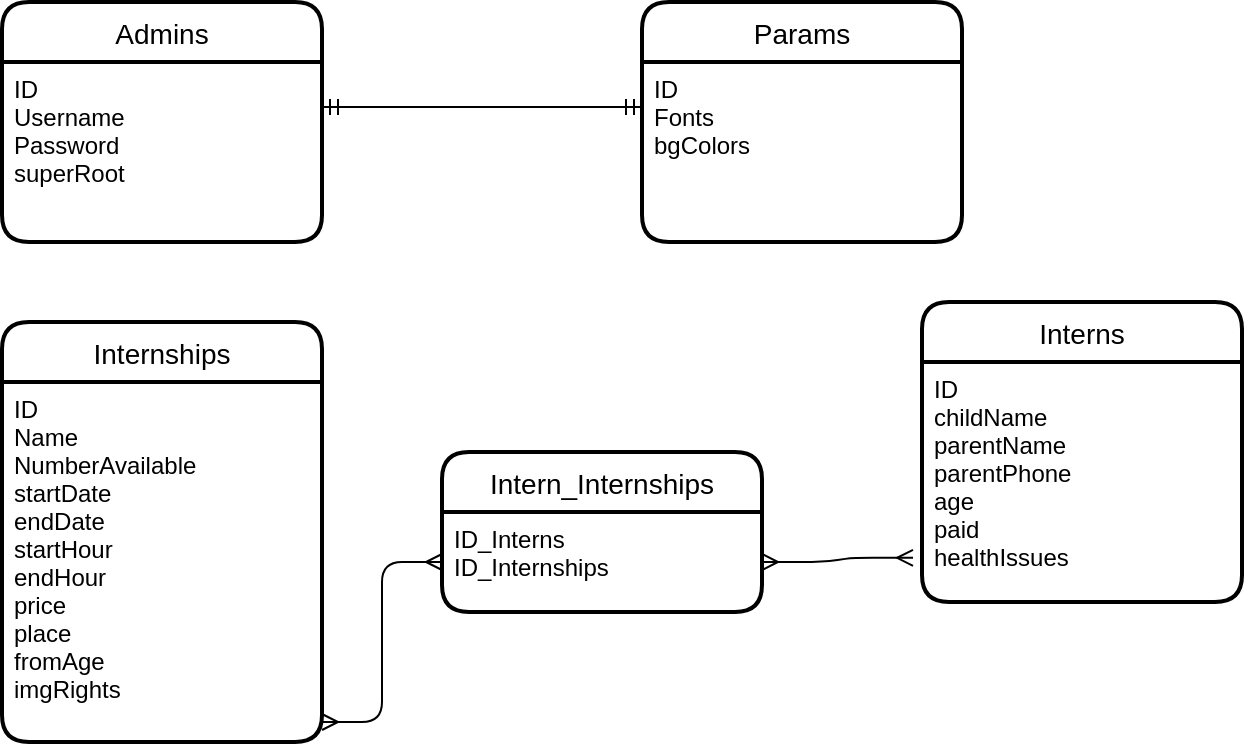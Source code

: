 <mxfile>
    <diagram id="WaqWd-kPIALvzAuEo6xh" name="Page-1">
        <mxGraphModel dx="869" dy="384" grid="1" gridSize="10" guides="1" tooltips="1" connect="1" arrows="1" fold="1" page="1" pageScale="1" pageWidth="1169" pageHeight="827" math="0" shadow="0">
            <root>
                <mxCell id="0"/>
                <mxCell id="1" parent="0"/>
                <mxCell id="3" value="Admins" style="swimlane;childLayout=stackLayout;horizontal=1;startSize=30;horizontalStack=0;rounded=1;fontSize=14;fontStyle=0;strokeWidth=2;resizeParent=0;resizeLast=1;shadow=0;dashed=0;align=center;" vertex="1" parent="1">
                    <mxGeometry x="40" y="40" width="160" height="120" as="geometry"/>
                </mxCell>
                <mxCell id="4" value="ID&#10;Username&#10;Password&#10;superRoot&#10;" style="align=left;strokeColor=none;fillColor=none;spacingLeft=4;fontSize=12;verticalAlign=top;resizable=0;rotatable=0;part=1;" vertex="1" parent="3">
                    <mxGeometry y="30" width="160" height="90" as="geometry"/>
                </mxCell>
                <mxCell id="5" value="Params" style="swimlane;childLayout=stackLayout;horizontal=1;startSize=30;horizontalStack=0;rounded=1;fontSize=14;fontStyle=0;strokeWidth=2;resizeParent=0;resizeLast=1;shadow=0;dashed=0;align=center;" vertex="1" parent="1">
                    <mxGeometry x="360" y="40" width="160" height="120" as="geometry"/>
                </mxCell>
                <mxCell id="6" value="ID&#10;Fonts&#10;bgColors" style="align=left;strokeColor=none;fillColor=none;spacingLeft=4;fontSize=12;verticalAlign=top;resizable=0;rotatable=0;part=1;" vertex="1" parent="5">
                    <mxGeometry y="30" width="160" height="90" as="geometry"/>
                </mxCell>
                <mxCell id="7" value="" style="edgeStyle=entityRelationEdgeStyle;fontSize=12;html=1;endArrow=ERmandOne;startArrow=ERmandOne;exitX=1;exitY=0.25;exitDx=0;exitDy=0;entryX=0;entryY=0.25;entryDx=0;entryDy=0;" edge="1" parent="1" source="4" target="6">
                    <mxGeometry width="100" height="100" relative="1" as="geometry">
                        <mxPoint x="360" y="190" as="sourcePoint"/>
                        <mxPoint x="460" y="90" as="targetPoint"/>
                    </mxGeometry>
                </mxCell>
                <mxCell id="8" value="Internships" style="swimlane;childLayout=stackLayout;horizontal=1;startSize=30;horizontalStack=0;rounded=1;fontSize=14;fontStyle=0;strokeWidth=2;resizeParent=0;resizeLast=1;shadow=0;dashed=0;align=center;" vertex="1" parent="1">
                    <mxGeometry x="40" y="200" width="160" height="210" as="geometry"/>
                </mxCell>
                <mxCell id="9" value="ID&#10;Name&#10;NumberAvailable&#10;startDate&#10;endDate&#10;startHour&#10;endHour&#10;price&#10;place&#10;fromAge&#10;imgRights&#10;" style="align=left;strokeColor=none;fillColor=none;spacingLeft=4;fontSize=12;verticalAlign=top;resizable=0;rotatable=0;part=1;" vertex="1" parent="8">
                    <mxGeometry y="30" width="160" height="180" as="geometry"/>
                </mxCell>
                <mxCell id="10" value="Intern_Internships" style="swimlane;childLayout=stackLayout;horizontal=1;startSize=30;horizontalStack=0;rounded=1;fontSize=14;fontStyle=0;strokeWidth=2;resizeParent=0;resizeLast=1;shadow=0;dashed=0;align=center;" vertex="1" parent="1">
                    <mxGeometry x="260" y="265" width="160" height="80" as="geometry"/>
                </mxCell>
                <mxCell id="11" value="ID_Interns&#10;ID_Internships" style="align=left;strokeColor=none;fillColor=none;spacingLeft=4;fontSize=12;verticalAlign=top;resizable=0;rotatable=0;part=1;" vertex="1" parent="10">
                    <mxGeometry y="30" width="160" height="50" as="geometry"/>
                </mxCell>
                <mxCell id="12" value="Interns" style="swimlane;childLayout=stackLayout;horizontal=1;startSize=30;horizontalStack=0;rounded=1;fontSize=14;fontStyle=0;strokeWidth=2;resizeParent=0;resizeLast=1;shadow=0;dashed=0;align=center;" vertex="1" parent="1">
                    <mxGeometry x="500" y="190" width="160" height="150" as="geometry"/>
                </mxCell>
                <mxCell id="13" value="ID&#10;childName&#10;parentName&#10;parentPhone&#10;age&#10;paid&#10;healthIssues" style="align=left;strokeColor=none;fillColor=none;spacingLeft=4;fontSize=12;verticalAlign=top;resizable=0;rotatable=0;part=1;" vertex="1" parent="12">
                    <mxGeometry y="30" width="160" height="120" as="geometry"/>
                </mxCell>
                <mxCell id="14" value="" style="edgeStyle=entityRelationEdgeStyle;fontSize=12;html=1;endArrow=ERmany;startArrow=ERmany;entryX=-0.028;entryY=0.816;entryDx=0;entryDy=0;entryPerimeter=0;" edge="1" parent="1" source="11" target="13">
                    <mxGeometry width="100" height="100" relative="1" as="geometry">
                        <mxPoint x="360" y="350" as="sourcePoint"/>
                        <mxPoint x="460" y="250" as="targetPoint"/>
                    </mxGeometry>
                </mxCell>
                <mxCell id="15" value="" style="edgeStyle=entityRelationEdgeStyle;fontSize=12;html=1;endArrow=ERmany;startArrow=ERmany;entryX=0;entryY=0.5;entryDx=0;entryDy=0;" edge="1" parent="1" target="11">
                    <mxGeometry width="100" height="100" relative="1" as="geometry">
                        <mxPoint x="200" y="400" as="sourcePoint"/>
                        <mxPoint x="250" y="340" as="targetPoint"/>
                    </mxGeometry>
                </mxCell>
            </root>
        </mxGraphModel>
    </diagram>
</mxfile>